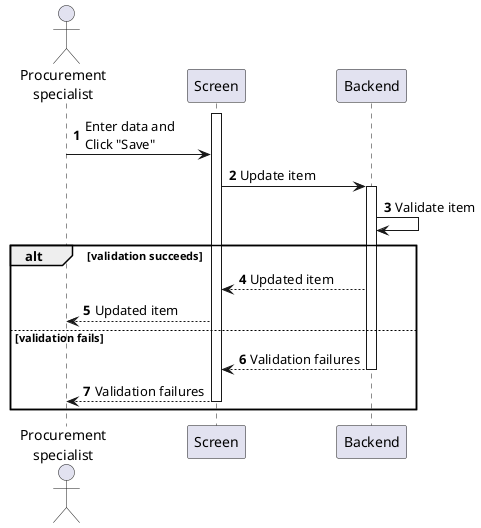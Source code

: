 @startuml purchase-order-update
autonumber

actor "Procurement\nspecialist" as a
participant Screen as f
participant Backend as b

activate f
a -> f : Enter data and\nClick "Save"
f -> b : Update item
activate b
b -> b : Validate item

alt validation succeeds
    b --> f : Updated item
    f --> a : Updated item
else validation fails
    return Validation failures
    f --> a : Validation failures
    deactivate f
end
@enduml